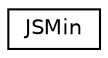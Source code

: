 digraph "Graphical Class Hierarchy"
{
  edge [fontname="Helvetica",fontsize="10",labelfontname="Helvetica",labelfontsize="10"];
  node [fontname="Helvetica",fontsize="10",shape=record];
  rankdir="LR";
  Node1 [label="JSMin",height=0.2,width=0.4,color="black", fillcolor="white", style="filled",URL="$class_j_s_min.html"];
}
